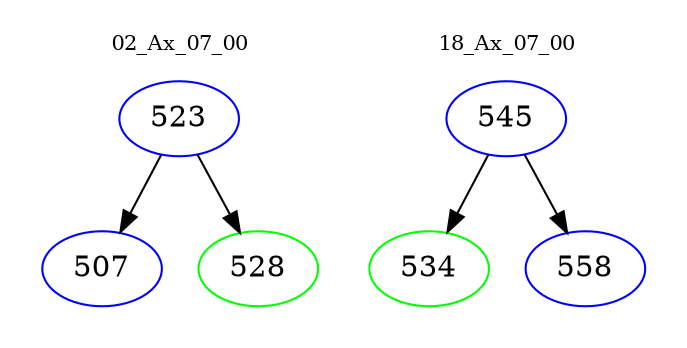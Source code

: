 digraph{
subgraph cluster_0 {
color = white
label = "02_Ax_07_00";
fontsize=10;
T0_523 [label="523", color="blue"]
T0_523 -> T0_507 [color="black"]
T0_507 [label="507", color="blue"]
T0_523 -> T0_528 [color="black"]
T0_528 [label="528", color="green"]
}
subgraph cluster_1 {
color = white
label = "18_Ax_07_00";
fontsize=10;
T1_545 [label="545", color="blue"]
T1_545 -> T1_534 [color="black"]
T1_534 [label="534", color="green"]
T1_545 -> T1_558 [color="black"]
T1_558 [label="558", color="blue"]
}
}
